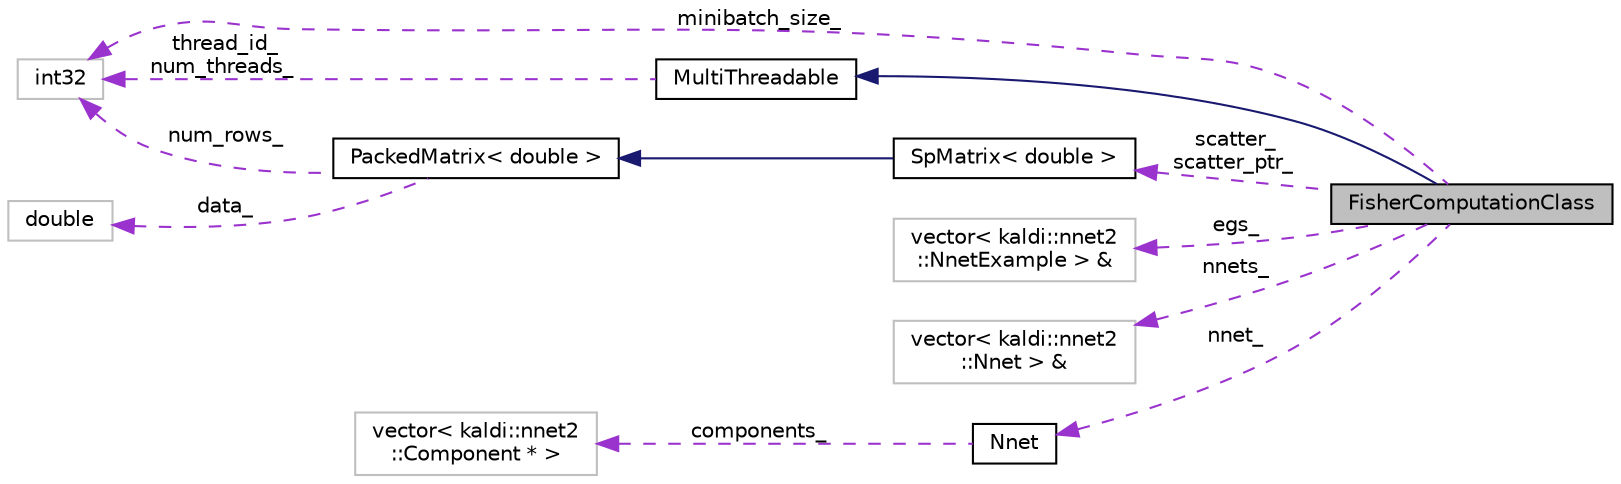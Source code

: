 digraph "FisherComputationClass"
{
  edge [fontname="Helvetica",fontsize="10",labelfontname="Helvetica",labelfontsize="10"];
  node [fontname="Helvetica",fontsize="10",shape=record];
  rankdir="LR";
  Node2 [label="FisherComputationClass",height=0.2,width=0.4,color="black", fillcolor="grey75", style="filled", fontcolor="black"];
  Node3 -> Node2 [dir="back",color="midnightblue",fontsize="10",style="solid",fontname="Helvetica"];
  Node3 [label="MultiThreadable",height=0.2,width=0.4,color="black", fillcolor="white", style="filled",URL="$classkaldi_1_1MultiThreadable.html"];
  Node4 -> Node3 [dir="back",color="darkorchid3",fontsize="10",style="dashed",label=" thread_id_\nnum_threads_" ,fontname="Helvetica"];
  Node4 [label="int32",height=0.2,width=0.4,color="grey75", fillcolor="white", style="filled"];
  Node5 -> Node2 [dir="back",color="darkorchid3",fontsize="10",style="dashed",label=" egs_" ,fontname="Helvetica"];
  Node5 [label="vector\< kaldi::nnet2\l::NnetExample \> &",height=0.2,width=0.4,color="grey75", fillcolor="white", style="filled"];
  Node6 -> Node2 [dir="back",color="darkorchid3",fontsize="10",style="dashed",label=" scatter_\nscatter_ptr_" ,fontname="Helvetica"];
  Node6 [label="SpMatrix\< double \>",height=0.2,width=0.4,color="black", fillcolor="white", style="filled",URL="$classkaldi_1_1SpMatrix.html"];
  Node7 -> Node6 [dir="back",color="midnightblue",fontsize="10",style="solid",fontname="Helvetica"];
  Node7 [label="PackedMatrix\< double \>",height=0.2,width=0.4,color="black", fillcolor="white", style="filled",URL="$classkaldi_1_1PackedMatrix.html"];
  Node8 -> Node7 [dir="back",color="darkorchid3",fontsize="10",style="dashed",label=" data_" ,fontname="Helvetica"];
  Node8 [label="double",height=0.2,width=0.4,color="grey75", fillcolor="white", style="filled"];
  Node4 -> Node7 [dir="back",color="darkorchid3",fontsize="10",style="dashed",label=" num_rows_" ,fontname="Helvetica"];
  Node9 -> Node2 [dir="back",color="darkorchid3",fontsize="10",style="dashed",label=" nnets_" ,fontname="Helvetica"];
  Node9 [label="vector\< kaldi::nnet2\l::Nnet \> &",height=0.2,width=0.4,color="grey75", fillcolor="white", style="filled"];
  Node4 -> Node2 [dir="back",color="darkorchid3",fontsize="10",style="dashed",label=" minibatch_size_" ,fontname="Helvetica"];
  Node10 -> Node2 [dir="back",color="darkorchid3",fontsize="10",style="dashed",label=" nnet_" ,fontname="Helvetica"];
  Node10 [label="Nnet",height=0.2,width=0.4,color="black", fillcolor="white", style="filled",URL="$classkaldi_1_1nnet2_1_1Nnet.html"];
  Node11 -> Node10 [dir="back",color="darkorchid3",fontsize="10",style="dashed",label=" components_" ,fontname="Helvetica"];
  Node11 [label="vector\< kaldi::nnet2\l::Component * \>",height=0.2,width=0.4,color="grey75", fillcolor="white", style="filled"];
}
